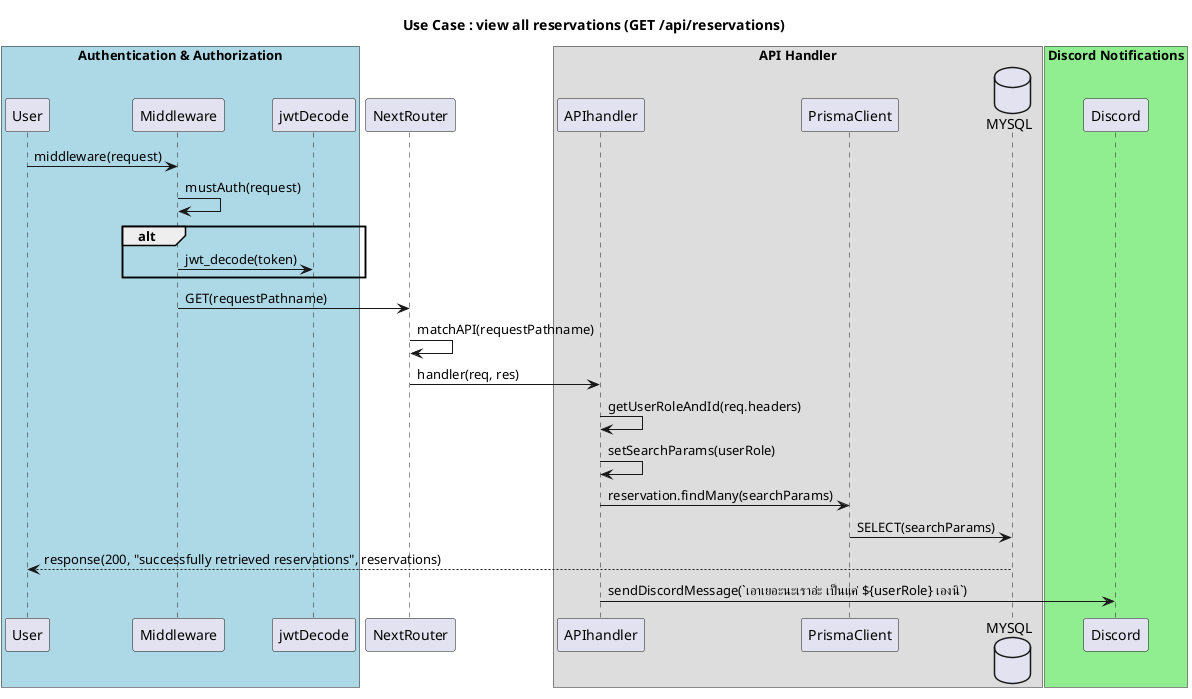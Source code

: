 @startuml
title Use Case : view all reservations (GET /api/reservations)

box "Authentication & Authorization" #Lightblue
User -> Middleware : middleware(request)
Middleware -> Middleware : mustAuth(request)
alt 
Middleware -> jwtDecode : jwt_decode(token)
end alt
end box

Middleware -> NextRouter : GET(requestPathname)
NextRouter -> NextRouter : matchAPI(requestPathname)

box "API Handler"
NextRouter -> APIhandler : handler(req, res)
APIhandler -> APIhandler : getUserRoleAndId(req.headers)
APIhandler -> APIhandler : setSearchParams(userRole)
APIhandler -> PrismaClient : reservation.findMany(searchParams)
database MYSQL
PrismaClient -> MYSQL : SELECT(searchParams)
MYSQL --> User : response(200, "successfully retrieved reservations", reservations)
end box

box "Discord Notifications" #LightGreen
APIhandler -> Discord : sendDiscordMessage(`เอาเยอะนะเราอ่ะ เป็นแค่ ${userRole} เองนิ`)
end box
@enduml